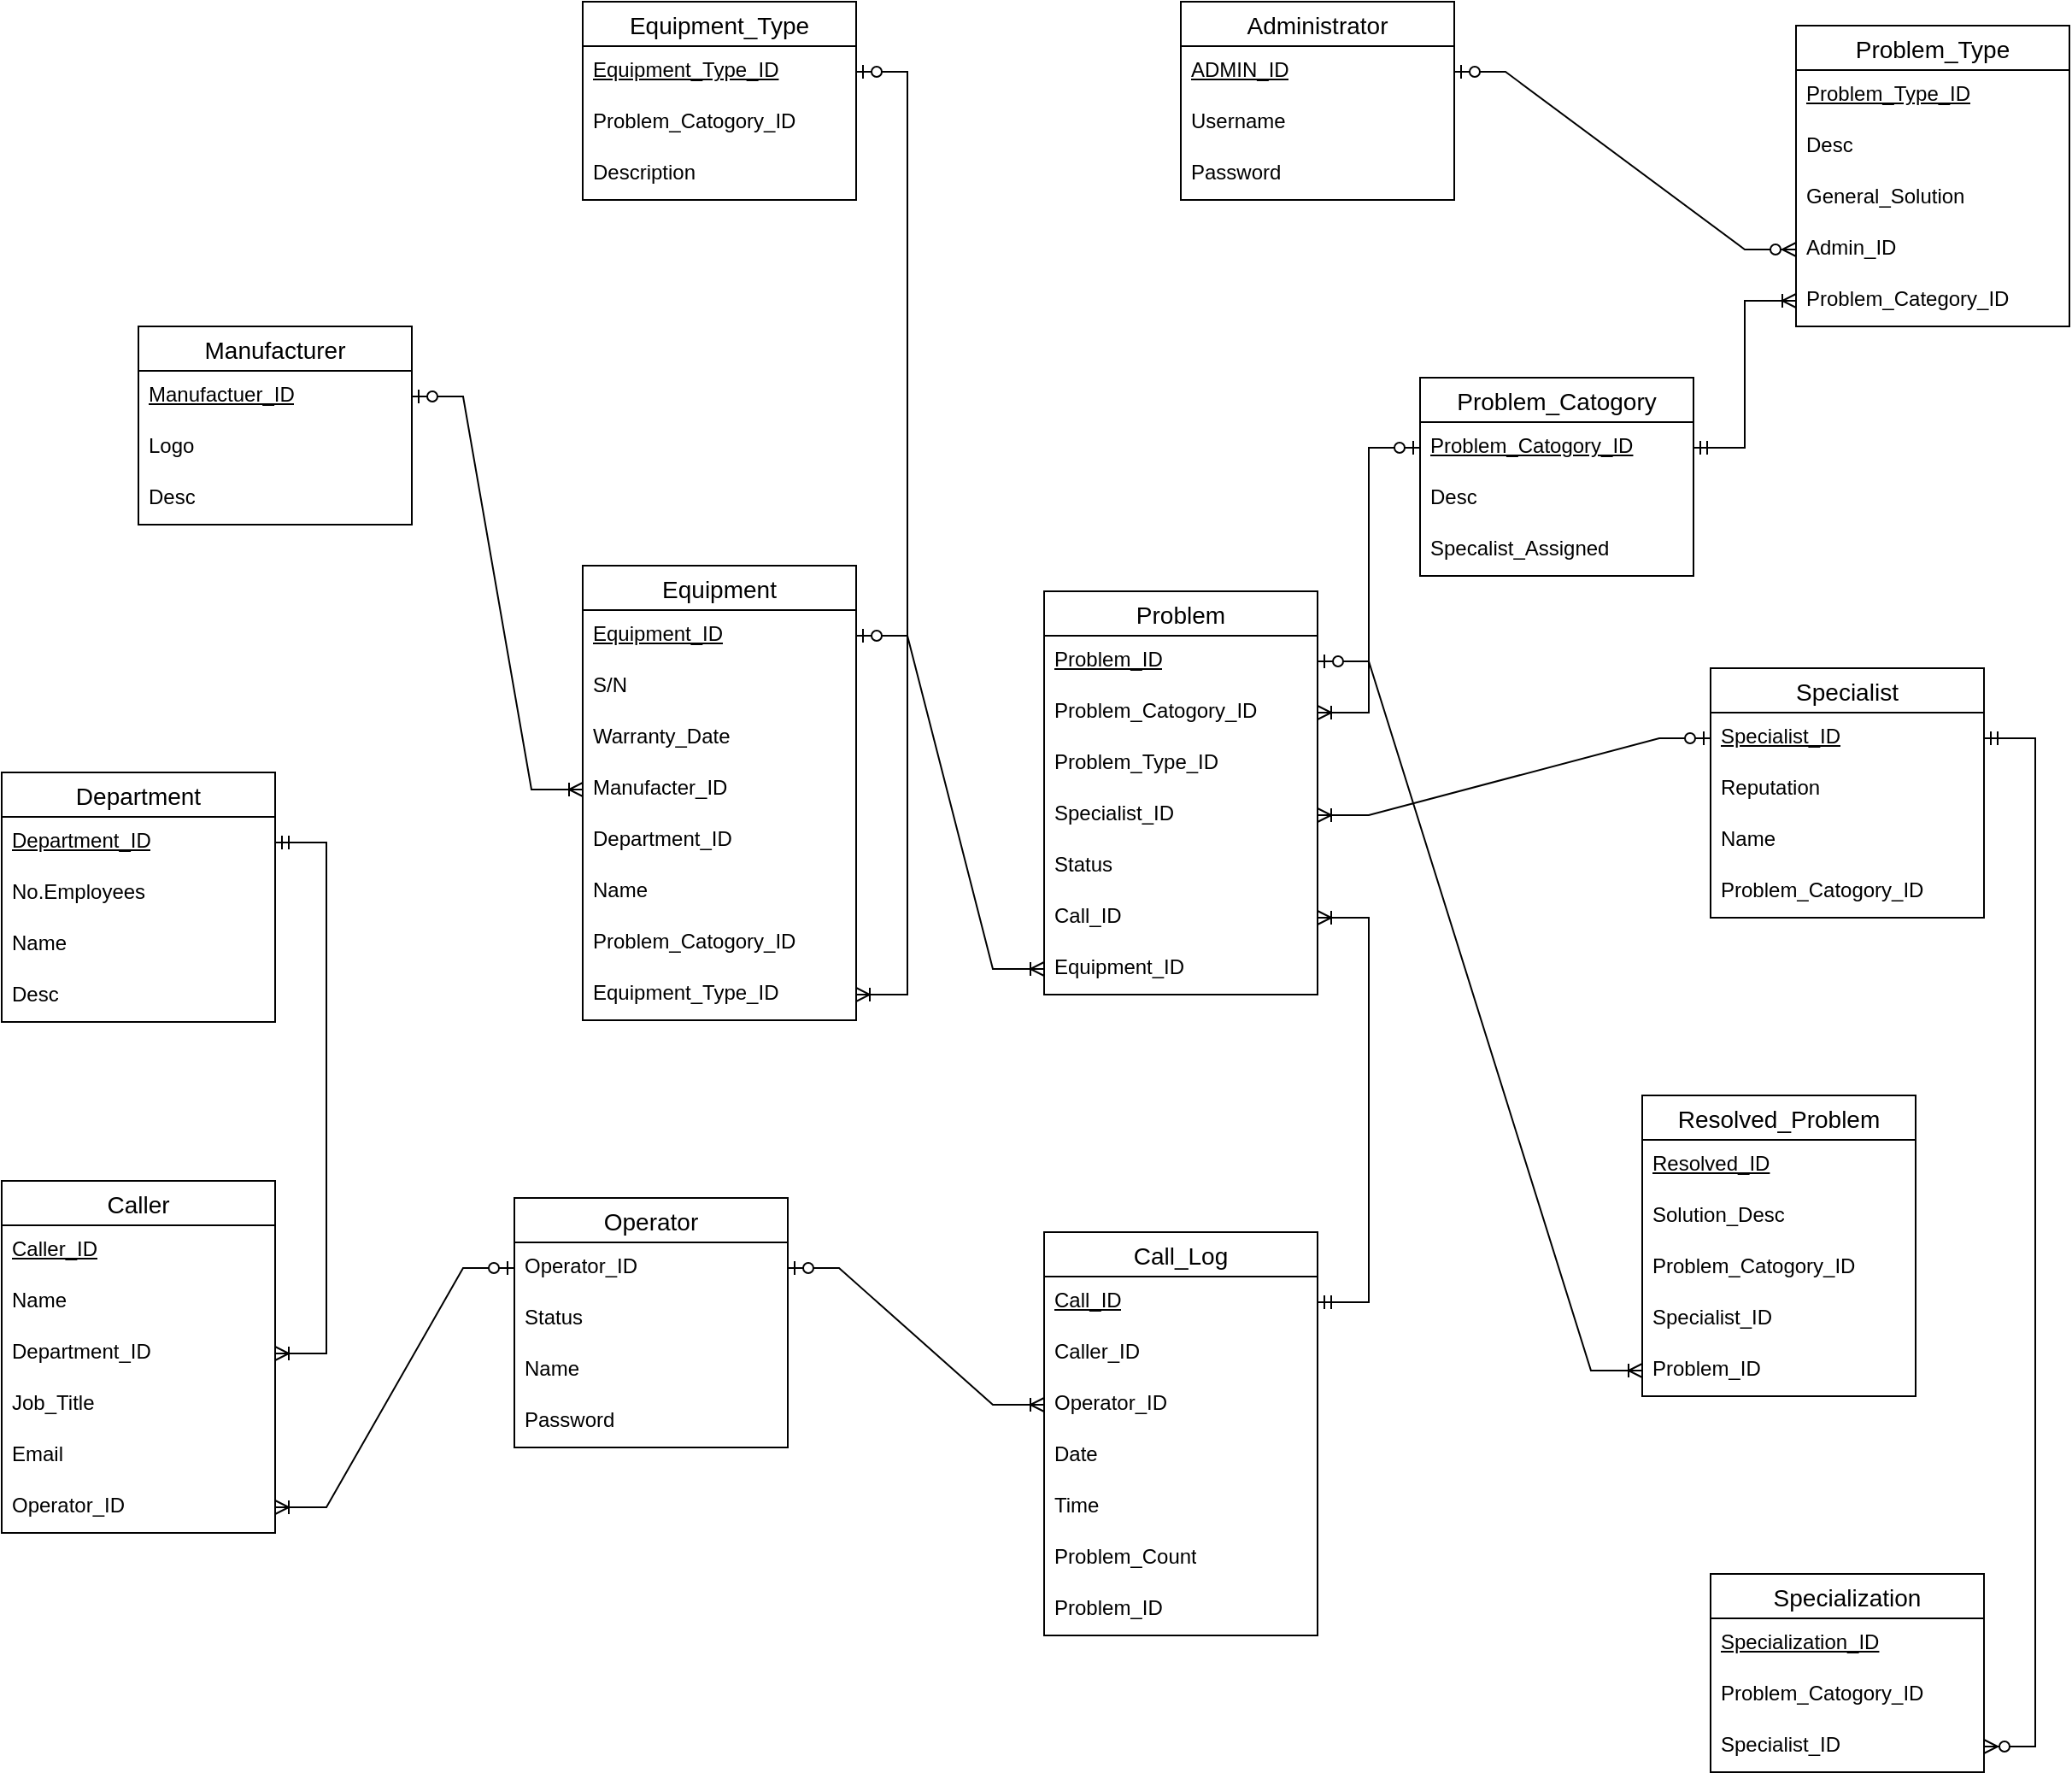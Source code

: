 <mxfile version="24.7.17">
  <diagram name="Página-1" id="JovMR-DmvsqPWMAvgPib">
    <mxGraphModel dx="2620" dy="873" grid="1" gridSize="10" guides="1" tooltips="1" connect="1" arrows="1" fold="1" page="1" pageScale="1" pageWidth="827" pageHeight="1169" math="0" shadow="0">
      <root>
        <mxCell id="0" />
        <mxCell id="1" parent="0" />
        <mxCell id="yYopy69-rkRQcs814ucn-5" value="Equipment_Type" style="swimlane;fontStyle=0;childLayout=stackLayout;horizontal=1;startSize=26;horizontalStack=0;resizeParent=1;resizeParentMax=0;resizeLast=0;collapsible=1;marginBottom=0;align=center;fontSize=14;" parent="1" vertex="1">
          <mxGeometry x="260" y="60" width="160" height="116" as="geometry" />
        </mxCell>
        <mxCell id="yYopy69-rkRQcs814ucn-6" value="Equipment_Type_ID" style="text;strokeColor=none;fillColor=none;spacingLeft=4;spacingRight=4;overflow=hidden;rotatable=0;points=[[0,0.5],[1,0.5]];portConstraint=eastwest;fontSize=12;whiteSpace=wrap;html=1;fontStyle=4" parent="yYopy69-rkRQcs814ucn-5" vertex="1">
          <mxGeometry y="26" width="160" height="30" as="geometry" />
        </mxCell>
        <mxCell id="yYopy69-rkRQcs814ucn-7" value="Problem_Catogory_ID" style="text;strokeColor=none;fillColor=none;spacingLeft=4;spacingRight=4;overflow=hidden;rotatable=0;points=[[0,0.5],[1,0.5]];portConstraint=eastwest;fontSize=12;whiteSpace=wrap;html=1;" parent="yYopy69-rkRQcs814ucn-5" vertex="1">
          <mxGeometry y="56" width="160" height="30" as="geometry" />
        </mxCell>
        <mxCell id="yYopy69-rkRQcs814ucn-8" value="Description" style="text;strokeColor=none;fillColor=none;spacingLeft=4;spacingRight=4;overflow=hidden;rotatable=0;points=[[0,0.5],[1,0.5]];portConstraint=eastwest;fontSize=12;whiteSpace=wrap;html=1;" parent="yYopy69-rkRQcs814ucn-5" vertex="1">
          <mxGeometry y="86" width="160" height="30" as="geometry" />
        </mxCell>
        <mxCell id="yYopy69-rkRQcs814ucn-1" value="Manufacturer" style="swimlane;fontStyle=0;childLayout=stackLayout;horizontal=1;startSize=26;horizontalStack=0;resizeParent=1;resizeParentMax=0;resizeLast=0;collapsible=1;marginBottom=0;align=center;fontSize=14;" parent="1" vertex="1">
          <mxGeometry y="250" width="160" height="116" as="geometry" />
        </mxCell>
        <mxCell id="yYopy69-rkRQcs814ucn-2" value="Manufactuer_ID" style="text;strokeColor=none;fillColor=none;spacingLeft=4;spacingRight=4;overflow=hidden;rotatable=0;points=[[0,0.5],[1,0.5]];portConstraint=eastwest;fontSize=12;whiteSpace=wrap;html=1;fontStyle=4" parent="yYopy69-rkRQcs814ucn-1" vertex="1">
          <mxGeometry y="26" width="160" height="30" as="geometry" />
        </mxCell>
        <mxCell id="yYopy69-rkRQcs814ucn-3" value="Logo" style="text;strokeColor=none;fillColor=none;spacingLeft=4;spacingRight=4;overflow=hidden;rotatable=0;points=[[0,0.5],[1,0.5]];portConstraint=eastwest;fontSize=12;whiteSpace=wrap;html=1;" parent="yYopy69-rkRQcs814ucn-1" vertex="1">
          <mxGeometry y="56" width="160" height="30" as="geometry" />
        </mxCell>
        <mxCell id="yYopy69-rkRQcs814ucn-4" value="Desc" style="text;strokeColor=none;fillColor=none;spacingLeft=4;spacingRight=4;overflow=hidden;rotatable=0;points=[[0,0.5],[1,0.5]];portConstraint=eastwest;fontSize=12;whiteSpace=wrap;html=1;" parent="yYopy69-rkRQcs814ucn-1" vertex="1">
          <mxGeometry y="86" width="160" height="30" as="geometry" />
        </mxCell>
        <mxCell id="yYopy69-rkRQcs814ucn-15" value="Department" style="swimlane;fontStyle=0;childLayout=stackLayout;horizontal=1;startSize=26;horizontalStack=0;resizeParent=1;resizeParentMax=0;resizeLast=0;collapsible=1;marginBottom=0;align=center;fontSize=14;" parent="1" vertex="1">
          <mxGeometry x="-80" y="511" width="160" height="146" as="geometry" />
        </mxCell>
        <mxCell id="yYopy69-rkRQcs814ucn-16" value="Department_ID" style="text;strokeColor=none;fillColor=none;spacingLeft=4;spacingRight=4;overflow=hidden;rotatable=0;points=[[0,0.5],[1,0.5]];portConstraint=eastwest;fontSize=12;whiteSpace=wrap;html=1;fontStyle=4" parent="yYopy69-rkRQcs814ucn-15" vertex="1">
          <mxGeometry y="26" width="160" height="30" as="geometry" />
        </mxCell>
        <mxCell id="yYopy69-rkRQcs814ucn-17" value="No.Employees" style="text;strokeColor=none;fillColor=none;spacingLeft=4;spacingRight=4;overflow=hidden;rotatable=0;points=[[0,0.5],[1,0.5]];portConstraint=eastwest;fontSize=12;whiteSpace=wrap;html=1;" parent="yYopy69-rkRQcs814ucn-15" vertex="1">
          <mxGeometry y="56" width="160" height="30" as="geometry" />
        </mxCell>
        <mxCell id="yYopy69-rkRQcs814ucn-18" value="Name" style="text;strokeColor=none;fillColor=none;spacingLeft=4;spacingRight=4;overflow=hidden;rotatable=0;points=[[0,0.5],[1,0.5]];portConstraint=eastwest;fontSize=12;whiteSpace=wrap;html=1;" parent="yYopy69-rkRQcs814ucn-15" vertex="1">
          <mxGeometry y="86" width="160" height="30" as="geometry" />
        </mxCell>
        <mxCell id="yYopy69-rkRQcs814ucn-19" value="Desc" style="text;strokeColor=none;fillColor=none;spacingLeft=4;spacingRight=4;overflow=hidden;rotatable=0;points=[[0,0.5],[1,0.5]];portConstraint=eastwest;fontSize=12;whiteSpace=wrap;html=1;" parent="yYopy69-rkRQcs814ucn-15" vertex="1">
          <mxGeometry y="116" width="160" height="30" as="geometry" />
        </mxCell>
        <mxCell id="yYopy69-rkRQcs814ucn-20" value="Equipment" style="swimlane;fontStyle=0;childLayout=stackLayout;horizontal=1;startSize=26;horizontalStack=0;resizeParent=1;resizeParentMax=0;resizeLast=0;collapsible=1;marginBottom=0;align=center;fontSize=14;" parent="1" vertex="1">
          <mxGeometry x="260" y="390" width="160" height="266" as="geometry" />
        </mxCell>
        <mxCell id="yYopy69-rkRQcs814ucn-21" value="Equipment_ID" style="text;strokeColor=none;fillColor=none;spacingLeft=4;spacingRight=4;overflow=hidden;rotatable=0;points=[[0,0.5],[1,0.5]];portConstraint=eastwest;fontSize=12;whiteSpace=wrap;html=1;fontStyle=4" parent="yYopy69-rkRQcs814ucn-20" vertex="1">
          <mxGeometry y="26" width="160" height="30" as="geometry" />
        </mxCell>
        <mxCell id="yYopy69-rkRQcs814ucn-22" value="S/N" style="text;strokeColor=none;fillColor=none;spacingLeft=4;spacingRight=4;overflow=hidden;rotatable=0;points=[[0,0.5],[1,0.5]];portConstraint=eastwest;fontSize=12;whiteSpace=wrap;html=1;" parent="yYopy69-rkRQcs814ucn-20" vertex="1">
          <mxGeometry y="56" width="160" height="30" as="geometry" />
        </mxCell>
        <mxCell id="yYopy69-rkRQcs814ucn-23" value="Warranty_Date" style="text;strokeColor=none;fillColor=none;spacingLeft=4;spacingRight=4;overflow=hidden;rotatable=0;points=[[0,0.5],[1,0.5]];portConstraint=eastwest;fontSize=12;whiteSpace=wrap;html=1;" parent="yYopy69-rkRQcs814ucn-20" vertex="1">
          <mxGeometry y="86" width="160" height="30" as="geometry" />
        </mxCell>
        <mxCell id="yYopy69-rkRQcs814ucn-24" value="Manufacter_ID" style="text;strokeColor=none;fillColor=none;spacingLeft=4;spacingRight=4;overflow=hidden;rotatable=0;points=[[0,0.5],[1,0.5]];portConstraint=eastwest;fontSize=12;whiteSpace=wrap;html=1;" parent="yYopy69-rkRQcs814ucn-20" vertex="1">
          <mxGeometry y="116" width="160" height="30" as="geometry" />
        </mxCell>
        <mxCell id="yYopy69-rkRQcs814ucn-25" value="Department_ID" style="text;strokeColor=none;fillColor=none;spacingLeft=4;spacingRight=4;overflow=hidden;rotatable=0;points=[[0,0.5],[1,0.5]];portConstraint=eastwest;fontSize=12;whiteSpace=wrap;html=1;" parent="yYopy69-rkRQcs814ucn-20" vertex="1">
          <mxGeometry y="146" width="160" height="30" as="geometry" />
        </mxCell>
        <mxCell id="yYopy69-rkRQcs814ucn-26" value="Name" style="text;strokeColor=none;fillColor=none;spacingLeft=4;spacingRight=4;overflow=hidden;rotatable=0;points=[[0,0.5],[1,0.5]];portConstraint=eastwest;fontSize=12;whiteSpace=wrap;html=1;" parent="yYopy69-rkRQcs814ucn-20" vertex="1">
          <mxGeometry y="176" width="160" height="30" as="geometry" />
        </mxCell>
        <mxCell id="yYopy69-rkRQcs814ucn-27" value="Problem_Catogory_ID" style="text;strokeColor=none;fillColor=none;spacingLeft=4;spacingRight=4;overflow=hidden;rotatable=0;points=[[0,0.5],[1,0.5]];portConstraint=eastwest;fontSize=12;whiteSpace=wrap;html=1;" parent="yYopy69-rkRQcs814ucn-20" vertex="1">
          <mxGeometry y="206" width="160" height="30" as="geometry" />
        </mxCell>
        <mxCell id="ypw_6ydUtH_LC-YjlXRN-9" value="Equipment_Type_ID" style="text;strokeColor=none;fillColor=none;spacingLeft=4;spacingRight=4;overflow=hidden;rotatable=0;points=[[0,0.5],[1,0.5]];portConstraint=eastwest;fontSize=12;whiteSpace=wrap;html=1;" vertex="1" parent="yYopy69-rkRQcs814ucn-20">
          <mxGeometry y="236" width="160" height="30" as="geometry" />
        </mxCell>
        <mxCell id="yYopy69-rkRQcs814ucn-28" value="Operator" style="swimlane;fontStyle=0;childLayout=stackLayout;horizontal=1;startSize=26;horizontalStack=0;resizeParent=1;resizeParentMax=0;resizeLast=0;collapsible=1;marginBottom=0;align=center;fontSize=14;" parent="1" vertex="1">
          <mxGeometry x="220" y="760" width="160" height="146" as="geometry" />
        </mxCell>
        <mxCell id="yYopy69-rkRQcs814ucn-30" value="Operator_ID" style="text;strokeColor=none;fillColor=none;spacingLeft=4;spacingRight=4;overflow=hidden;rotatable=0;points=[[0,0.5],[1,0.5]];portConstraint=eastwest;fontSize=12;whiteSpace=wrap;html=1;" parent="yYopy69-rkRQcs814ucn-28" vertex="1">
          <mxGeometry y="26" width="160" height="30" as="geometry" />
        </mxCell>
        <mxCell id="yYopy69-rkRQcs814ucn-31" value="Status" style="text;strokeColor=none;fillColor=none;spacingLeft=4;spacingRight=4;overflow=hidden;rotatable=0;points=[[0,0.5],[1,0.5]];portConstraint=eastwest;fontSize=12;whiteSpace=wrap;html=1;" parent="yYopy69-rkRQcs814ucn-28" vertex="1">
          <mxGeometry y="56" width="160" height="30" as="geometry" />
        </mxCell>
        <mxCell id="yYopy69-rkRQcs814ucn-32" value="Name" style="text;strokeColor=none;fillColor=none;spacingLeft=4;spacingRight=4;overflow=hidden;rotatable=0;points=[[0,0.5],[1,0.5]];portConstraint=eastwest;fontSize=12;whiteSpace=wrap;html=1;" parent="yYopy69-rkRQcs814ucn-28" vertex="1">
          <mxGeometry y="86" width="160" height="30" as="geometry" />
        </mxCell>
        <mxCell id="yYopy69-rkRQcs814ucn-33" value="Password" style="text;strokeColor=none;fillColor=none;spacingLeft=4;spacingRight=4;overflow=hidden;rotatable=0;points=[[0,0.5],[1,0.5]];portConstraint=eastwest;fontSize=12;whiteSpace=wrap;html=1;" parent="yYopy69-rkRQcs814ucn-28" vertex="1">
          <mxGeometry y="116" width="160" height="30" as="geometry" />
        </mxCell>
        <mxCell id="yYopy69-rkRQcs814ucn-34" value="Call_Log" style="swimlane;fontStyle=0;childLayout=stackLayout;horizontal=1;startSize=26;horizontalStack=0;resizeParent=1;resizeParentMax=0;resizeLast=0;collapsible=1;marginBottom=0;align=center;fontSize=14;" parent="1" vertex="1">
          <mxGeometry x="530" y="780" width="160" height="236" as="geometry" />
        </mxCell>
        <mxCell id="yYopy69-rkRQcs814ucn-35" value="Call_ID" style="text;strokeColor=none;fillColor=none;spacingLeft=4;spacingRight=4;overflow=hidden;rotatable=0;points=[[0,0.5],[1,0.5]];portConstraint=eastwest;fontSize=12;whiteSpace=wrap;html=1;fontStyle=4" parent="yYopy69-rkRQcs814ucn-34" vertex="1">
          <mxGeometry y="26" width="160" height="30" as="geometry" />
        </mxCell>
        <mxCell id="yYopy69-rkRQcs814ucn-36" value="Caller_ID" style="text;strokeColor=none;fillColor=none;spacingLeft=4;spacingRight=4;overflow=hidden;rotatable=0;points=[[0,0.5],[1,0.5]];portConstraint=eastwest;fontSize=12;whiteSpace=wrap;html=1;" parent="yYopy69-rkRQcs814ucn-34" vertex="1">
          <mxGeometry y="56" width="160" height="30" as="geometry" />
        </mxCell>
        <mxCell id="yYopy69-rkRQcs814ucn-37" value="Operator_ID" style="text;strokeColor=none;fillColor=none;spacingLeft=4;spacingRight=4;overflow=hidden;rotatable=0;points=[[0,0.5],[1,0.5]];portConstraint=eastwest;fontSize=12;whiteSpace=wrap;html=1;" parent="yYopy69-rkRQcs814ucn-34" vertex="1">
          <mxGeometry y="86" width="160" height="30" as="geometry" />
        </mxCell>
        <mxCell id="yYopy69-rkRQcs814ucn-38" value="Date" style="text;strokeColor=none;fillColor=none;spacingLeft=4;spacingRight=4;overflow=hidden;rotatable=0;points=[[0,0.5],[1,0.5]];portConstraint=eastwest;fontSize=12;whiteSpace=wrap;html=1;" parent="yYopy69-rkRQcs814ucn-34" vertex="1">
          <mxGeometry y="116" width="160" height="30" as="geometry" />
        </mxCell>
        <mxCell id="yYopy69-rkRQcs814ucn-39" value="Time" style="text;strokeColor=none;fillColor=none;spacingLeft=4;spacingRight=4;overflow=hidden;rotatable=0;points=[[0,0.5],[1,0.5]];portConstraint=eastwest;fontSize=12;whiteSpace=wrap;html=1;" parent="yYopy69-rkRQcs814ucn-34" vertex="1">
          <mxGeometry y="146" width="160" height="30" as="geometry" />
        </mxCell>
        <mxCell id="yYopy69-rkRQcs814ucn-40" value="Problem_Count" style="text;strokeColor=none;fillColor=none;spacingLeft=4;spacingRight=4;overflow=hidden;rotatable=0;points=[[0,0.5],[1,0.5]];portConstraint=eastwest;fontSize=12;whiteSpace=wrap;html=1;" parent="yYopy69-rkRQcs814ucn-34" vertex="1">
          <mxGeometry y="176" width="160" height="30" as="geometry" />
        </mxCell>
        <mxCell id="yYopy69-rkRQcs814ucn-41" value="Problem_ID" style="text;strokeColor=none;fillColor=none;spacingLeft=4;spacingRight=4;overflow=hidden;rotatable=0;points=[[0,0.5],[1,0.5]];portConstraint=eastwest;fontSize=12;whiteSpace=wrap;html=1;" parent="yYopy69-rkRQcs814ucn-34" vertex="1">
          <mxGeometry y="206" width="160" height="30" as="geometry" />
        </mxCell>
        <mxCell id="yYopy69-rkRQcs814ucn-50" value="Resolved_Problem" style="swimlane;fontStyle=0;childLayout=stackLayout;horizontal=1;startSize=26;horizontalStack=0;resizeParent=1;resizeParentMax=0;resizeLast=0;collapsible=1;marginBottom=0;align=center;fontSize=14;" parent="1" vertex="1">
          <mxGeometry x="880" y="700" width="160" height="176" as="geometry" />
        </mxCell>
        <mxCell id="yYopy69-rkRQcs814ucn-51" value="Resolved_ID" style="text;strokeColor=none;fillColor=none;spacingLeft=4;spacingRight=4;overflow=hidden;rotatable=0;points=[[0,0.5],[1,0.5]];portConstraint=eastwest;fontSize=12;whiteSpace=wrap;html=1;fontStyle=4" parent="yYopy69-rkRQcs814ucn-50" vertex="1">
          <mxGeometry y="26" width="160" height="30" as="geometry" />
        </mxCell>
        <mxCell id="yYopy69-rkRQcs814ucn-52" value="Solution_Desc" style="text;strokeColor=none;fillColor=none;spacingLeft=4;spacingRight=4;overflow=hidden;rotatable=0;points=[[0,0.5],[1,0.5]];portConstraint=eastwest;fontSize=12;whiteSpace=wrap;html=1;" parent="yYopy69-rkRQcs814ucn-50" vertex="1">
          <mxGeometry y="56" width="160" height="30" as="geometry" />
        </mxCell>
        <mxCell id="yYopy69-rkRQcs814ucn-53" value="Problem_Catogory_ID" style="text;strokeColor=none;fillColor=none;spacingLeft=4;spacingRight=4;overflow=hidden;rotatable=0;points=[[0,0.5],[1,0.5]];portConstraint=eastwest;fontSize=12;whiteSpace=wrap;html=1;" parent="yYopy69-rkRQcs814ucn-50" vertex="1">
          <mxGeometry y="86" width="160" height="30" as="geometry" />
        </mxCell>
        <mxCell id="yYopy69-rkRQcs814ucn-54" value="Specialist_ID" style="text;strokeColor=none;fillColor=none;spacingLeft=4;spacingRight=4;overflow=hidden;rotatable=0;points=[[0,0.5],[1,0.5]];portConstraint=eastwest;fontSize=12;whiteSpace=wrap;html=1;" parent="yYopy69-rkRQcs814ucn-50" vertex="1">
          <mxGeometry y="116" width="160" height="30" as="geometry" />
        </mxCell>
        <mxCell id="ypw_6ydUtH_LC-YjlXRN-27" value="Problem_ID" style="text;strokeColor=none;fillColor=none;spacingLeft=4;spacingRight=4;overflow=hidden;rotatable=0;points=[[0,0.5],[1,0.5]];portConstraint=eastwest;fontSize=12;whiteSpace=wrap;html=1;" vertex="1" parent="yYopy69-rkRQcs814ucn-50">
          <mxGeometry y="146" width="160" height="30" as="geometry" />
        </mxCell>
        <mxCell id="yYopy69-rkRQcs814ucn-55" value="Specialization" style="swimlane;fontStyle=0;childLayout=stackLayout;horizontal=1;startSize=26;horizontalStack=0;resizeParent=1;resizeParentMax=0;resizeLast=0;collapsible=1;marginBottom=0;align=center;fontSize=14;" parent="1" vertex="1">
          <mxGeometry x="920" y="980" width="160" height="116" as="geometry" />
        </mxCell>
        <mxCell id="yYopy69-rkRQcs814ucn-56" value="Specialization_ID" style="text;strokeColor=none;fillColor=none;spacingLeft=4;spacingRight=4;overflow=hidden;rotatable=0;points=[[0,0.5],[1,0.5]];portConstraint=eastwest;fontSize=12;whiteSpace=wrap;html=1;fontStyle=4" parent="yYopy69-rkRQcs814ucn-55" vertex="1">
          <mxGeometry y="26" width="160" height="30" as="geometry" />
        </mxCell>
        <mxCell id="yYopy69-rkRQcs814ucn-57" value="Problem_Catogory_ID" style="text;strokeColor=none;fillColor=none;spacingLeft=4;spacingRight=4;overflow=hidden;rotatable=0;points=[[0,0.5],[1,0.5]];portConstraint=eastwest;fontSize=12;whiteSpace=wrap;html=1;" parent="yYopy69-rkRQcs814ucn-55" vertex="1">
          <mxGeometry y="56" width="160" height="30" as="geometry" />
        </mxCell>
        <mxCell id="yYopy69-rkRQcs814ucn-58" value="Specialist_ID" style="text;strokeColor=none;fillColor=none;spacingLeft=4;spacingRight=4;overflow=hidden;rotatable=0;points=[[0,0.5],[1,0.5]];portConstraint=eastwest;fontSize=12;whiteSpace=wrap;html=1;" parent="yYopy69-rkRQcs814ucn-55" vertex="1">
          <mxGeometry y="86" width="160" height="30" as="geometry" />
        </mxCell>
        <mxCell id="yYopy69-rkRQcs814ucn-61" value="Specialist" style="swimlane;fontStyle=0;childLayout=stackLayout;horizontal=1;startSize=26;horizontalStack=0;resizeParent=1;resizeParentMax=0;resizeLast=0;collapsible=1;marginBottom=0;align=center;fontSize=14;" parent="1" vertex="1">
          <mxGeometry x="920" y="450" width="160" height="146" as="geometry" />
        </mxCell>
        <mxCell id="yYopy69-rkRQcs814ucn-62" value="Specialist_ID" style="text;strokeColor=none;fillColor=none;spacingLeft=4;spacingRight=4;overflow=hidden;rotatable=0;points=[[0,0.5],[1,0.5]];portConstraint=eastwest;fontSize=12;whiteSpace=wrap;html=1;fontStyle=4" parent="yYopy69-rkRQcs814ucn-61" vertex="1">
          <mxGeometry y="26" width="160" height="30" as="geometry" />
        </mxCell>
        <mxCell id="yYopy69-rkRQcs814ucn-63" value="Reputation" style="text;strokeColor=none;fillColor=none;spacingLeft=4;spacingRight=4;overflow=hidden;rotatable=0;points=[[0,0.5],[1,0.5]];portConstraint=eastwest;fontSize=12;whiteSpace=wrap;html=1;" parent="yYopy69-rkRQcs814ucn-61" vertex="1">
          <mxGeometry y="56" width="160" height="30" as="geometry" />
        </mxCell>
        <mxCell id="yYopy69-rkRQcs814ucn-64" value="Name" style="text;strokeColor=none;fillColor=none;spacingLeft=4;spacingRight=4;overflow=hidden;rotatable=0;points=[[0,0.5],[1,0.5]];portConstraint=eastwest;fontSize=12;whiteSpace=wrap;html=1;" parent="yYopy69-rkRQcs814ucn-61" vertex="1">
          <mxGeometry y="86" width="160" height="30" as="geometry" />
        </mxCell>
        <mxCell id="yYopy69-rkRQcs814ucn-65" value="Problem_Catogory_ID" style="text;strokeColor=none;fillColor=none;spacingLeft=4;spacingRight=4;overflow=hidden;rotatable=0;points=[[0,0.5],[1,0.5]];portConstraint=eastwest;fontSize=12;whiteSpace=wrap;html=1;" parent="yYopy69-rkRQcs814ucn-61" vertex="1">
          <mxGeometry y="116" width="160" height="30" as="geometry" />
        </mxCell>
        <mxCell id="yYopy69-rkRQcs814ucn-66" value="Problem_Type" style="swimlane;fontStyle=0;childLayout=stackLayout;horizontal=1;startSize=26;horizontalStack=0;resizeParent=1;resizeParentMax=0;resizeLast=0;collapsible=1;marginBottom=0;align=center;fontSize=14;" parent="1" vertex="1">
          <mxGeometry x="970" y="74" width="160" height="176" as="geometry" />
        </mxCell>
        <mxCell id="yYopy69-rkRQcs814ucn-67" value="Problem_Type_ID" style="text;strokeColor=none;fillColor=none;spacingLeft=4;spacingRight=4;overflow=hidden;rotatable=0;points=[[0,0.5],[1,0.5]];portConstraint=eastwest;fontSize=12;whiteSpace=wrap;html=1;fontStyle=4" parent="yYopy69-rkRQcs814ucn-66" vertex="1">
          <mxGeometry y="26" width="160" height="30" as="geometry" />
        </mxCell>
        <mxCell id="yYopy69-rkRQcs814ucn-68" value="Desc" style="text;strokeColor=none;fillColor=none;spacingLeft=4;spacingRight=4;overflow=hidden;rotatable=0;points=[[0,0.5],[1,0.5]];portConstraint=eastwest;fontSize=12;whiteSpace=wrap;html=1;" parent="yYopy69-rkRQcs814ucn-66" vertex="1">
          <mxGeometry y="56" width="160" height="30" as="geometry" />
        </mxCell>
        <mxCell id="yYopy69-rkRQcs814ucn-69" value="General_Solution" style="text;strokeColor=none;fillColor=none;spacingLeft=4;spacingRight=4;overflow=hidden;rotatable=0;points=[[0,0.5],[1,0.5]];portConstraint=eastwest;fontSize=12;whiteSpace=wrap;html=1;" parent="yYopy69-rkRQcs814ucn-66" vertex="1">
          <mxGeometry y="86" width="160" height="30" as="geometry" />
        </mxCell>
        <mxCell id="ypw_6ydUtH_LC-YjlXRN-11" value="Admin_ID" style="text;strokeColor=none;fillColor=none;spacingLeft=4;spacingRight=4;overflow=hidden;rotatable=0;points=[[0,0.5],[1,0.5]];portConstraint=eastwest;fontSize=12;whiteSpace=wrap;html=1;" vertex="1" parent="yYopy69-rkRQcs814ucn-66">
          <mxGeometry y="116" width="160" height="30" as="geometry" />
        </mxCell>
        <mxCell id="ypw_6ydUtH_LC-YjlXRN-12" value="Problem_Category_ID" style="text;strokeColor=none;fillColor=none;spacingLeft=4;spacingRight=4;overflow=hidden;rotatable=0;points=[[0,0.5],[1,0.5]];portConstraint=eastwest;fontSize=12;whiteSpace=wrap;html=1;" vertex="1" parent="yYopy69-rkRQcs814ucn-66">
          <mxGeometry y="146" width="160" height="30" as="geometry" />
        </mxCell>
        <mxCell id="yYopy69-rkRQcs814ucn-70" value="Problem_Catogory" style="swimlane;fontStyle=0;childLayout=stackLayout;horizontal=1;startSize=26;horizontalStack=0;resizeParent=1;resizeParentMax=0;resizeLast=0;collapsible=1;marginBottom=0;align=center;fontSize=14;" parent="1" vertex="1">
          <mxGeometry x="750" y="280" width="160" height="116" as="geometry" />
        </mxCell>
        <mxCell id="yYopy69-rkRQcs814ucn-71" value="Problem_Catogory_ID" style="text;strokeColor=none;fillColor=none;spacingLeft=4;spacingRight=4;overflow=hidden;rotatable=0;points=[[0,0.5],[1,0.5]];portConstraint=eastwest;fontSize=12;whiteSpace=wrap;html=1;fontStyle=4" parent="yYopy69-rkRQcs814ucn-70" vertex="1">
          <mxGeometry y="26" width="160" height="30" as="geometry" />
        </mxCell>
        <mxCell id="yYopy69-rkRQcs814ucn-72" value="Desc" style="text;strokeColor=none;fillColor=none;spacingLeft=4;spacingRight=4;overflow=hidden;rotatable=0;points=[[0,0.5],[1,0.5]];portConstraint=eastwest;fontSize=12;whiteSpace=wrap;html=1;" parent="yYopy69-rkRQcs814ucn-70" vertex="1">
          <mxGeometry y="56" width="160" height="30" as="geometry" />
        </mxCell>
        <mxCell id="yYopy69-rkRQcs814ucn-73" value="Specalist_Assigned" style="text;strokeColor=none;fillColor=none;spacingLeft=4;spacingRight=4;overflow=hidden;rotatable=0;points=[[0,0.5],[1,0.5]];portConstraint=eastwest;fontSize=12;whiteSpace=wrap;html=1;" parent="yYopy69-rkRQcs814ucn-70" vertex="1">
          <mxGeometry y="86" width="160" height="30" as="geometry" />
        </mxCell>
        <mxCell id="yYopy69-rkRQcs814ucn-74" value="Administrator" style="swimlane;fontStyle=0;childLayout=stackLayout;horizontal=1;startSize=26;horizontalStack=0;resizeParent=1;resizeParentMax=0;resizeLast=0;collapsible=1;marginBottom=0;align=center;fontSize=14;" parent="1" vertex="1">
          <mxGeometry x="610" y="60" width="160" height="116" as="geometry" />
        </mxCell>
        <mxCell id="yYopy69-rkRQcs814ucn-75" value="ADMIN_ID" style="text;strokeColor=none;fillColor=none;spacingLeft=4;spacingRight=4;overflow=hidden;rotatable=0;points=[[0,0.5],[1,0.5]];portConstraint=eastwest;fontSize=12;whiteSpace=wrap;html=1;fontStyle=4" parent="yYopy69-rkRQcs814ucn-74" vertex="1">
          <mxGeometry y="26" width="160" height="30" as="geometry" />
        </mxCell>
        <mxCell id="yYopy69-rkRQcs814ucn-76" value="Username" style="text;strokeColor=none;fillColor=none;spacingLeft=4;spacingRight=4;overflow=hidden;rotatable=0;points=[[0,0.5],[1,0.5]];portConstraint=eastwest;fontSize=12;whiteSpace=wrap;html=1;" parent="yYopy69-rkRQcs814ucn-74" vertex="1">
          <mxGeometry y="56" width="160" height="30" as="geometry" />
        </mxCell>
        <mxCell id="yYopy69-rkRQcs814ucn-77" value="Password" style="text;strokeColor=none;fillColor=none;spacingLeft=4;spacingRight=4;overflow=hidden;rotatable=0;points=[[0,0.5],[1,0.5]];portConstraint=eastwest;fontSize=12;whiteSpace=wrap;html=1;" parent="yYopy69-rkRQcs814ucn-74" vertex="1">
          <mxGeometry y="86" width="160" height="30" as="geometry" />
        </mxCell>
        <mxCell id="yYopy69-rkRQcs814ucn-78" value="Problem" style="swimlane;fontStyle=0;childLayout=stackLayout;horizontal=1;startSize=26;horizontalStack=0;resizeParent=1;resizeParentMax=0;resizeLast=0;collapsible=1;marginBottom=0;align=center;fontSize=14;" parent="1" vertex="1">
          <mxGeometry x="530" y="405" width="160" height="236" as="geometry" />
        </mxCell>
        <mxCell id="yYopy69-rkRQcs814ucn-79" value="Problem_ID" style="text;strokeColor=none;fillColor=none;spacingLeft=4;spacingRight=4;overflow=hidden;rotatable=0;points=[[0,0.5],[1,0.5]];portConstraint=eastwest;fontSize=12;whiteSpace=wrap;html=1;fontStyle=4" parent="yYopy69-rkRQcs814ucn-78" vertex="1">
          <mxGeometry y="26" width="160" height="30" as="geometry" />
        </mxCell>
        <mxCell id="yYopy69-rkRQcs814ucn-80" value="Problem_Catogory_ID" style="text;strokeColor=none;fillColor=none;spacingLeft=4;spacingRight=4;overflow=hidden;rotatable=0;points=[[0,0.5],[1,0.5]];portConstraint=eastwest;fontSize=12;whiteSpace=wrap;html=1;" parent="yYopy69-rkRQcs814ucn-78" vertex="1">
          <mxGeometry y="56" width="160" height="30" as="geometry" />
        </mxCell>
        <mxCell id="yYopy69-rkRQcs814ucn-81" value="Problem_Type_ID" style="text;strokeColor=none;fillColor=none;spacingLeft=4;spacingRight=4;overflow=hidden;rotatable=0;points=[[0,0.5],[1,0.5]];portConstraint=eastwest;fontSize=12;whiteSpace=wrap;html=1;" parent="yYopy69-rkRQcs814ucn-78" vertex="1">
          <mxGeometry y="86" width="160" height="30" as="geometry" />
        </mxCell>
        <mxCell id="yYopy69-rkRQcs814ucn-82" value="Specialist_ID" style="text;strokeColor=none;fillColor=none;spacingLeft=4;spacingRight=4;overflow=hidden;rotatable=0;points=[[0,0.5],[1,0.5]];portConstraint=eastwest;fontSize=12;whiteSpace=wrap;html=1;" parent="yYopy69-rkRQcs814ucn-78" vertex="1">
          <mxGeometry y="116" width="160" height="30" as="geometry" />
        </mxCell>
        <mxCell id="yYopy69-rkRQcs814ucn-83" value="Status" style="text;strokeColor=none;fillColor=none;spacingLeft=4;spacingRight=4;overflow=hidden;rotatable=0;points=[[0,0.5],[1,0.5]];portConstraint=eastwest;fontSize=12;whiteSpace=wrap;html=1;" parent="yYopy69-rkRQcs814ucn-78" vertex="1">
          <mxGeometry y="146" width="160" height="30" as="geometry" />
        </mxCell>
        <mxCell id="yYopy69-rkRQcs814ucn-84" value="Call_ID" style="text;strokeColor=none;fillColor=none;spacingLeft=4;spacingRight=4;overflow=hidden;rotatable=0;points=[[0,0.5],[1,0.5]];portConstraint=eastwest;fontSize=12;whiteSpace=wrap;html=1;" parent="yYopy69-rkRQcs814ucn-78" vertex="1">
          <mxGeometry y="176" width="160" height="30" as="geometry" />
        </mxCell>
        <mxCell id="ypw_6ydUtH_LC-YjlXRN-6" value="Equipment_ID" style="text;strokeColor=none;fillColor=none;spacingLeft=4;spacingRight=4;overflow=hidden;rotatable=0;points=[[0,0.5],[1,0.5]];portConstraint=eastwest;fontSize=12;whiteSpace=wrap;html=1;" vertex="1" parent="yYopy69-rkRQcs814ucn-78">
          <mxGeometry y="206" width="160" height="30" as="geometry" />
        </mxCell>
        <mxCell id="yYopy69-rkRQcs814ucn-86" value="Caller" style="swimlane;fontStyle=0;childLayout=stackLayout;horizontal=1;startSize=26;horizontalStack=0;resizeParent=1;resizeParentMax=0;resizeLast=0;collapsible=1;marginBottom=0;align=center;fontSize=14;" parent="1" vertex="1">
          <mxGeometry x="-80" y="750" width="160" height="206" as="geometry" />
        </mxCell>
        <mxCell id="yYopy69-rkRQcs814ucn-87" value="Caller_ID" style="text;strokeColor=none;fillColor=none;spacingLeft=4;spacingRight=4;overflow=hidden;rotatable=0;points=[[0,0.5],[1,0.5]];portConstraint=eastwest;fontSize=12;whiteSpace=wrap;html=1;fontStyle=4" parent="yYopy69-rkRQcs814ucn-86" vertex="1">
          <mxGeometry y="26" width="160" height="30" as="geometry" />
        </mxCell>
        <mxCell id="yYopy69-rkRQcs814ucn-88" value="Name" style="text;strokeColor=none;fillColor=none;spacingLeft=4;spacingRight=4;overflow=hidden;rotatable=0;points=[[0,0.5],[1,0.5]];portConstraint=eastwest;fontSize=12;whiteSpace=wrap;html=1;" parent="yYopy69-rkRQcs814ucn-86" vertex="1">
          <mxGeometry y="56" width="160" height="30" as="geometry" />
        </mxCell>
        <mxCell id="yYopy69-rkRQcs814ucn-89" value="Department_ID" style="text;strokeColor=none;fillColor=none;spacingLeft=4;spacingRight=4;overflow=hidden;rotatable=0;points=[[0,0.5],[1,0.5]];portConstraint=eastwest;fontSize=12;whiteSpace=wrap;html=1;" parent="yYopy69-rkRQcs814ucn-86" vertex="1">
          <mxGeometry y="86" width="160" height="30" as="geometry" />
        </mxCell>
        <mxCell id="yYopy69-rkRQcs814ucn-90" value="Job_Title" style="text;strokeColor=none;fillColor=none;spacingLeft=4;spacingRight=4;overflow=hidden;rotatable=0;points=[[0,0.5],[1,0.5]];portConstraint=eastwest;fontSize=12;whiteSpace=wrap;html=1;" parent="yYopy69-rkRQcs814ucn-86" vertex="1">
          <mxGeometry y="116" width="160" height="30" as="geometry" />
        </mxCell>
        <mxCell id="yYopy69-rkRQcs814ucn-91" value="Email" style="text;strokeColor=none;fillColor=none;spacingLeft=4;spacingRight=4;overflow=hidden;rotatable=0;points=[[0,0.5],[1,0.5]];portConstraint=eastwest;fontSize=12;whiteSpace=wrap;html=1;" parent="yYopy69-rkRQcs814ucn-86" vertex="1">
          <mxGeometry y="146" width="160" height="30" as="geometry" />
        </mxCell>
        <mxCell id="ypw_6ydUtH_LC-YjlXRN-17" value="Operator_ID" style="text;strokeColor=none;fillColor=none;spacingLeft=4;spacingRight=4;overflow=hidden;rotatable=0;points=[[0,0.5],[1,0.5]];portConstraint=eastwest;fontSize=12;whiteSpace=wrap;html=1;" vertex="1" parent="yYopy69-rkRQcs814ucn-86">
          <mxGeometry y="176" width="160" height="30" as="geometry" />
        </mxCell>
        <mxCell id="ypw_6ydUtH_LC-YjlXRN-4" value="" style="edgeStyle=entityRelationEdgeStyle;fontSize=12;html=1;endArrow=ERoneToMany;startArrow=ERzeroToOne;rounded=0;entryX=0;entryY=0.5;entryDx=0;entryDy=0;exitX=1;exitY=0.5;exitDx=0;exitDy=0;" edge="1" parent="1" source="yYopy69-rkRQcs814ucn-2" target="yYopy69-rkRQcs814ucn-24">
          <mxGeometry width="100" height="100" relative="1" as="geometry">
            <mxPoint x="400" y="500" as="sourcePoint" />
            <mxPoint x="500" y="400" as="targetPoint" />
          </mxGeometry>
        </mxCell>
        <mxCell id="ypw_6ydUtH_LC-YjlXRN-7" value="" style="edgeStyle=entityRelationEdgeStyle;fontSize=12;html=1;endArrow=ERoneToMany;startArrow=ERzeroToOne;rounded=0;entryX=0;entryY=0.5;entryDx=0;entryDy=0;exitX=1;exitY=0.5;exitDx=0;exitDy=0;" edge="1" parent="1" source="yYopy69-rkRQcs814ucn-21" target="ypw_6ydUtH_LC-YjlXRN-6">
          <mxGeometry width="100" height="100" relative="1" as="geometry">
            <mxPoint x="170" y="301" as="sourcePoint" />
            <mxPoint x="270" y="491" as="targetPoint" />
          </mxGeometry>
        </mxCell>
        <mxCell id="ypw_6ydUtH_LC-YjlXRN-10" value="" style="edgeStyle=entityRelationEdgeStyle;fontSize=12;html=1;endArrow=ERoneToMany;startArrow=ERzeroToOne;rounded=0;entryX=1;entryY=0.5;entryDx=0;entryDy=0;exitX=1;exitY=0.5;exitDx=0;exitDy=0;" edge="1" parent="1" source="yYopy69-rkRQcs814ucn-6" target="ypw_6ydUtH_LC-YjlXRN-9">
          <mxGeometry width="100" height="100" relative="1" as="geometry">
            <mxPoint x="430" y="491" as="sourcePoint" />
            <mxPoint x="570" y="671" as="targetPoint" />
          </mxGeometry>
        </mxCell>
        <mxCell id="ypw_6ydUtH_LC-YjlXRN-13" value="" style="edgeStyle=entityRelationEdgeStyle;fontSize=12;html=1;endArrow=ERzeroToMany;startArrow=ERzeroToOne;rounded=0;entryX=0;entryY=0.5;entryDx=0;entryDy=0;exitX=1;exitY=0.5;exitDx=0;exitDy=0;" edge="1" parent="1" source="yYopy69-rkRQcs814ucn-75" target="ypw_6ydUtH_LC-YjlXRN-11">
          <mxGeometry width="100" height="100" relative="1" as="geometry">
            <mxPoint x="420" y="390" as="sourcePoint" />
            <mxPoint x="520" y="290" as="targetPoint" />
          </mxGeometry>
        </mxCell>
        <mxCell id="ypw_6ydUtH_LC-YjlXRN-15" value="" style="edgeStyle=entityRelationEdgeStyle;fontSize=12;html=1;endArrow=ERoneToMany;startArrow=ERmandOne;rounded=0;entryX=0;entryY=0.5;entryDx=0;entryDy=0;exitX=1;exitY=0.5;exitDx=0;exitDy=0;" edge="1" parent="1" source="yYopy69-rkRQcs814ucn-71" target="ypw_6ydUtH_LC-YjlXRN-12">
          <mxGeometry width="100" height="100" relative="1" as="geometry">
            <mxPoint x="420" y="390" as="sourcePoint" />
            <mxPoint x="520" y="290" as="targetPoint" />
          </mxGeometry>
        </mxCell>
        <mxCell id="ypw_6ydUtH_LC-YjlXRN-16" value="" style="edgeStyle=entityRelationEdgeStyle;fontSize=12;html=1;endArrow=ERoneToMany;startArrow=ERmandOne;rounded=0;entryX=1;entryY=0.5;entryDx=0;entryDy=0;exitX=1;exitY=0.5;exitDx=0;exitDy=0;" edge="1" parent="1" source="yYopy69-rkRQcs814ucn-16" target="yYopy69-rkRQcs814ucn-89">
          <mxGeometry width="100" height="100" relative="1" as="geometry">
            <mxPoint x="420" y="690" as="sourcePoint" />
            <mxPoint x="520" y="590" as="targetPoint" />
          </mxGeometry>
        </mxCell>
        <mxCell id="ypw_6ydUtH_LC-YjlXRN-19" value="" style="edgeStyle=entityRelationEdgeStyle;fontSize=12;html=1;endArrow=ERoneToMany;startArrow=ERzeroToOne;rounded=0;entryX=1;entryY=0.5;entryDx=0;entryDy=0;exitX=0;exitY=0.5;exitDx=0;exitDy=0;" edge="1" parent="1" source="yYopy69-rkRQcs814ucn-30" target="ypw_6ydUtH_LC-YjlXRN-17">
          <mxGeometry width="100" height="100" relative="1" as="geometry">
            <mxPoint x="420" y="790" as="sourcePoint" />
            <mxPoint x="520" y="690" as="targetPoint" />
          </mxGeometry>
        </mxCell>
        <mxCell id="ypw_6ydUtH_LC-YjlXRN-20" value="" style="edgeStyle=entityRelationEdgeStyle;fontSize=12;html=1;endArrow=ERoneToMany;startArrow=ERzeroToOne;rounded=0;entryX=0;entryY=0.5;entryDx=0;entryDy=0;exitX=1;exitY=0.5;exitDx=0;exitDy=0;" edge="1" parent="1" source="yYopy69-rkRQcs814ucn-30" target="yYopy69-rkRQcs814ucn-37">
          <mxGeometry width="100" height="100" relative="1" as="geometry">
            <mxPoint x="230" y="811" as="sourcePoint" />
            <mxPoint x="90" y="951" as="targetPoint" />
          </mxGeometry>
        </mxCell>
        <mxCell id="ypw_6ydUtH_LC-YjlXRN-23" value="" style="edgeStyle=entityRelationEdgeStyle;fontSize=12;html=1;endArrow=ERoneToMany;startArrow=ERzeroToOne;rounded=0;entryX=1;entryY=0.5;entryDx=0;entryDy=0;exitX=0;exitY=0.5;exitDx=0;exitDy=0;" edge="1" parent="1" source="yYopy69-rkRQcs814ucn-71" target="yYopy69-rkRQcs814ucn-80">
          <mxGeometry width="100" height="100" relative="1" as="geometry">
            <mxPoint x="940" y="456" as="sourcePoint" />
            <mxPoint x="800" y="596" as="targetPoint" />
          </mxGeometry>
        </mxCell>
        <mxCell id="ypw_6ydUtH_LC-YjlXRN-24" value="" style="edgeStyle=entityRelationEdgeStyle;fontSize=12;html=1;endArrow=ERoneToMany;startArrow=ERzeroToOne;rounded=0;entryX=1;entryY=0.5;entryDx=0;entryDy=0;exitX=0;exitY=0.5;exitDx=0;exitDy=0;" edge="1" parent="1" source="yYopy69-rkRQcs814ucn-62" target="yYopy69-rkRQcs814ucn-82">
          <mxGeometry width="100" height="100" relative="1" as="geometry">
            <mxPoint x="760" y="331" as="sourcePoint" />
            <mxPoint x="700" y="521" as="targetPoint" />
          </mxGeometry>
        </mxCell>
        <mxCell id="ypw_6ydUtH_LC-YjlXRN-25" value="" style="edgeStyle=entityRelationEdgeStyle;fontSize=12;html=1;endArrow=ERoneToMany;startArrow=ERzeroToOne;rounded=0;exitX=1;exitY=0.5;exitDx=0;exitDy=0;entryX=0;entryY=0.5;entryDx=0;entryDy=0;" edge="1" parent="1" source="yYopy69-rkRQcs814ucn-79" target="ypw_6ydUtH_LC-YjlXRN-27">
          <mxGeometry width="100" height="100" relative="1" as="geometry">
            <mxPoint x="940" y="501" as="sourcePoint" />
            <mxPoint x="700" y="581" as="targetPoint" />
          </mxGeometry>
        </mxCell>
        <mxCell id="ypw_6ydUtH_LC-YjlXRN-26" value="" style="edgeStyle=entityRelationEdgeStyle;fontSize=12;html=1;endArrow=ERzeroToMany;startArrow=ERmandOne;rounded=0;entryX=1;entryY=0.5;entryDx=0;entryDy=0;exitX=1;exitY=0.5;exitDx=0;exitDy=0;" edge="1" parent="1" source="yYopy69-rkRQcs814ucn-62" target="yYopy69-rkRQcs814ucn-58">
          <mxGeometry width="100" height="100" relative="1" as="geometry">
            <mxPoint x="1090" y="491" as="sourcePoint" />
            <mxPoint x="520" y="740" as="targetPoint" />
            <Array as="points">
              <mxPoint x="1130" y="720" />
              <mxPoint x="1180" y="750" />
            </Array>
          </mxGeometry>
        </mxCell>
        <mxCell id="ypw_6ydUtH_LC-YjlXRN-28" value="" style="edgeStyle=entityRelationEdgeStyle;fontSize=12;html=1;endArrow=ERoneToMany;startArrow=ERmandOne;rounded=0;entryX=1;entryY=0.5;entryDx=0;entryDy=0;exitX=1;exitY=0.5;exitDx=0;exitDy=0;" edge="1" parent="1" source="yYopy69-rkRQcs814ucn-35" target="yYopy69-rkRQcs814ucn-84">
          <mxGeometry width="100" height="100" relative="1" as="geometry">
            <mxPoint x="420" y="690" as="sourcePoint" />
            <mxPoint x="520" y="590" as="targetPoint" />
          </mxGeometry>
        </mxCell>
      </root>
    </mxGraphModel>
  </diagram>
</mxfile>
